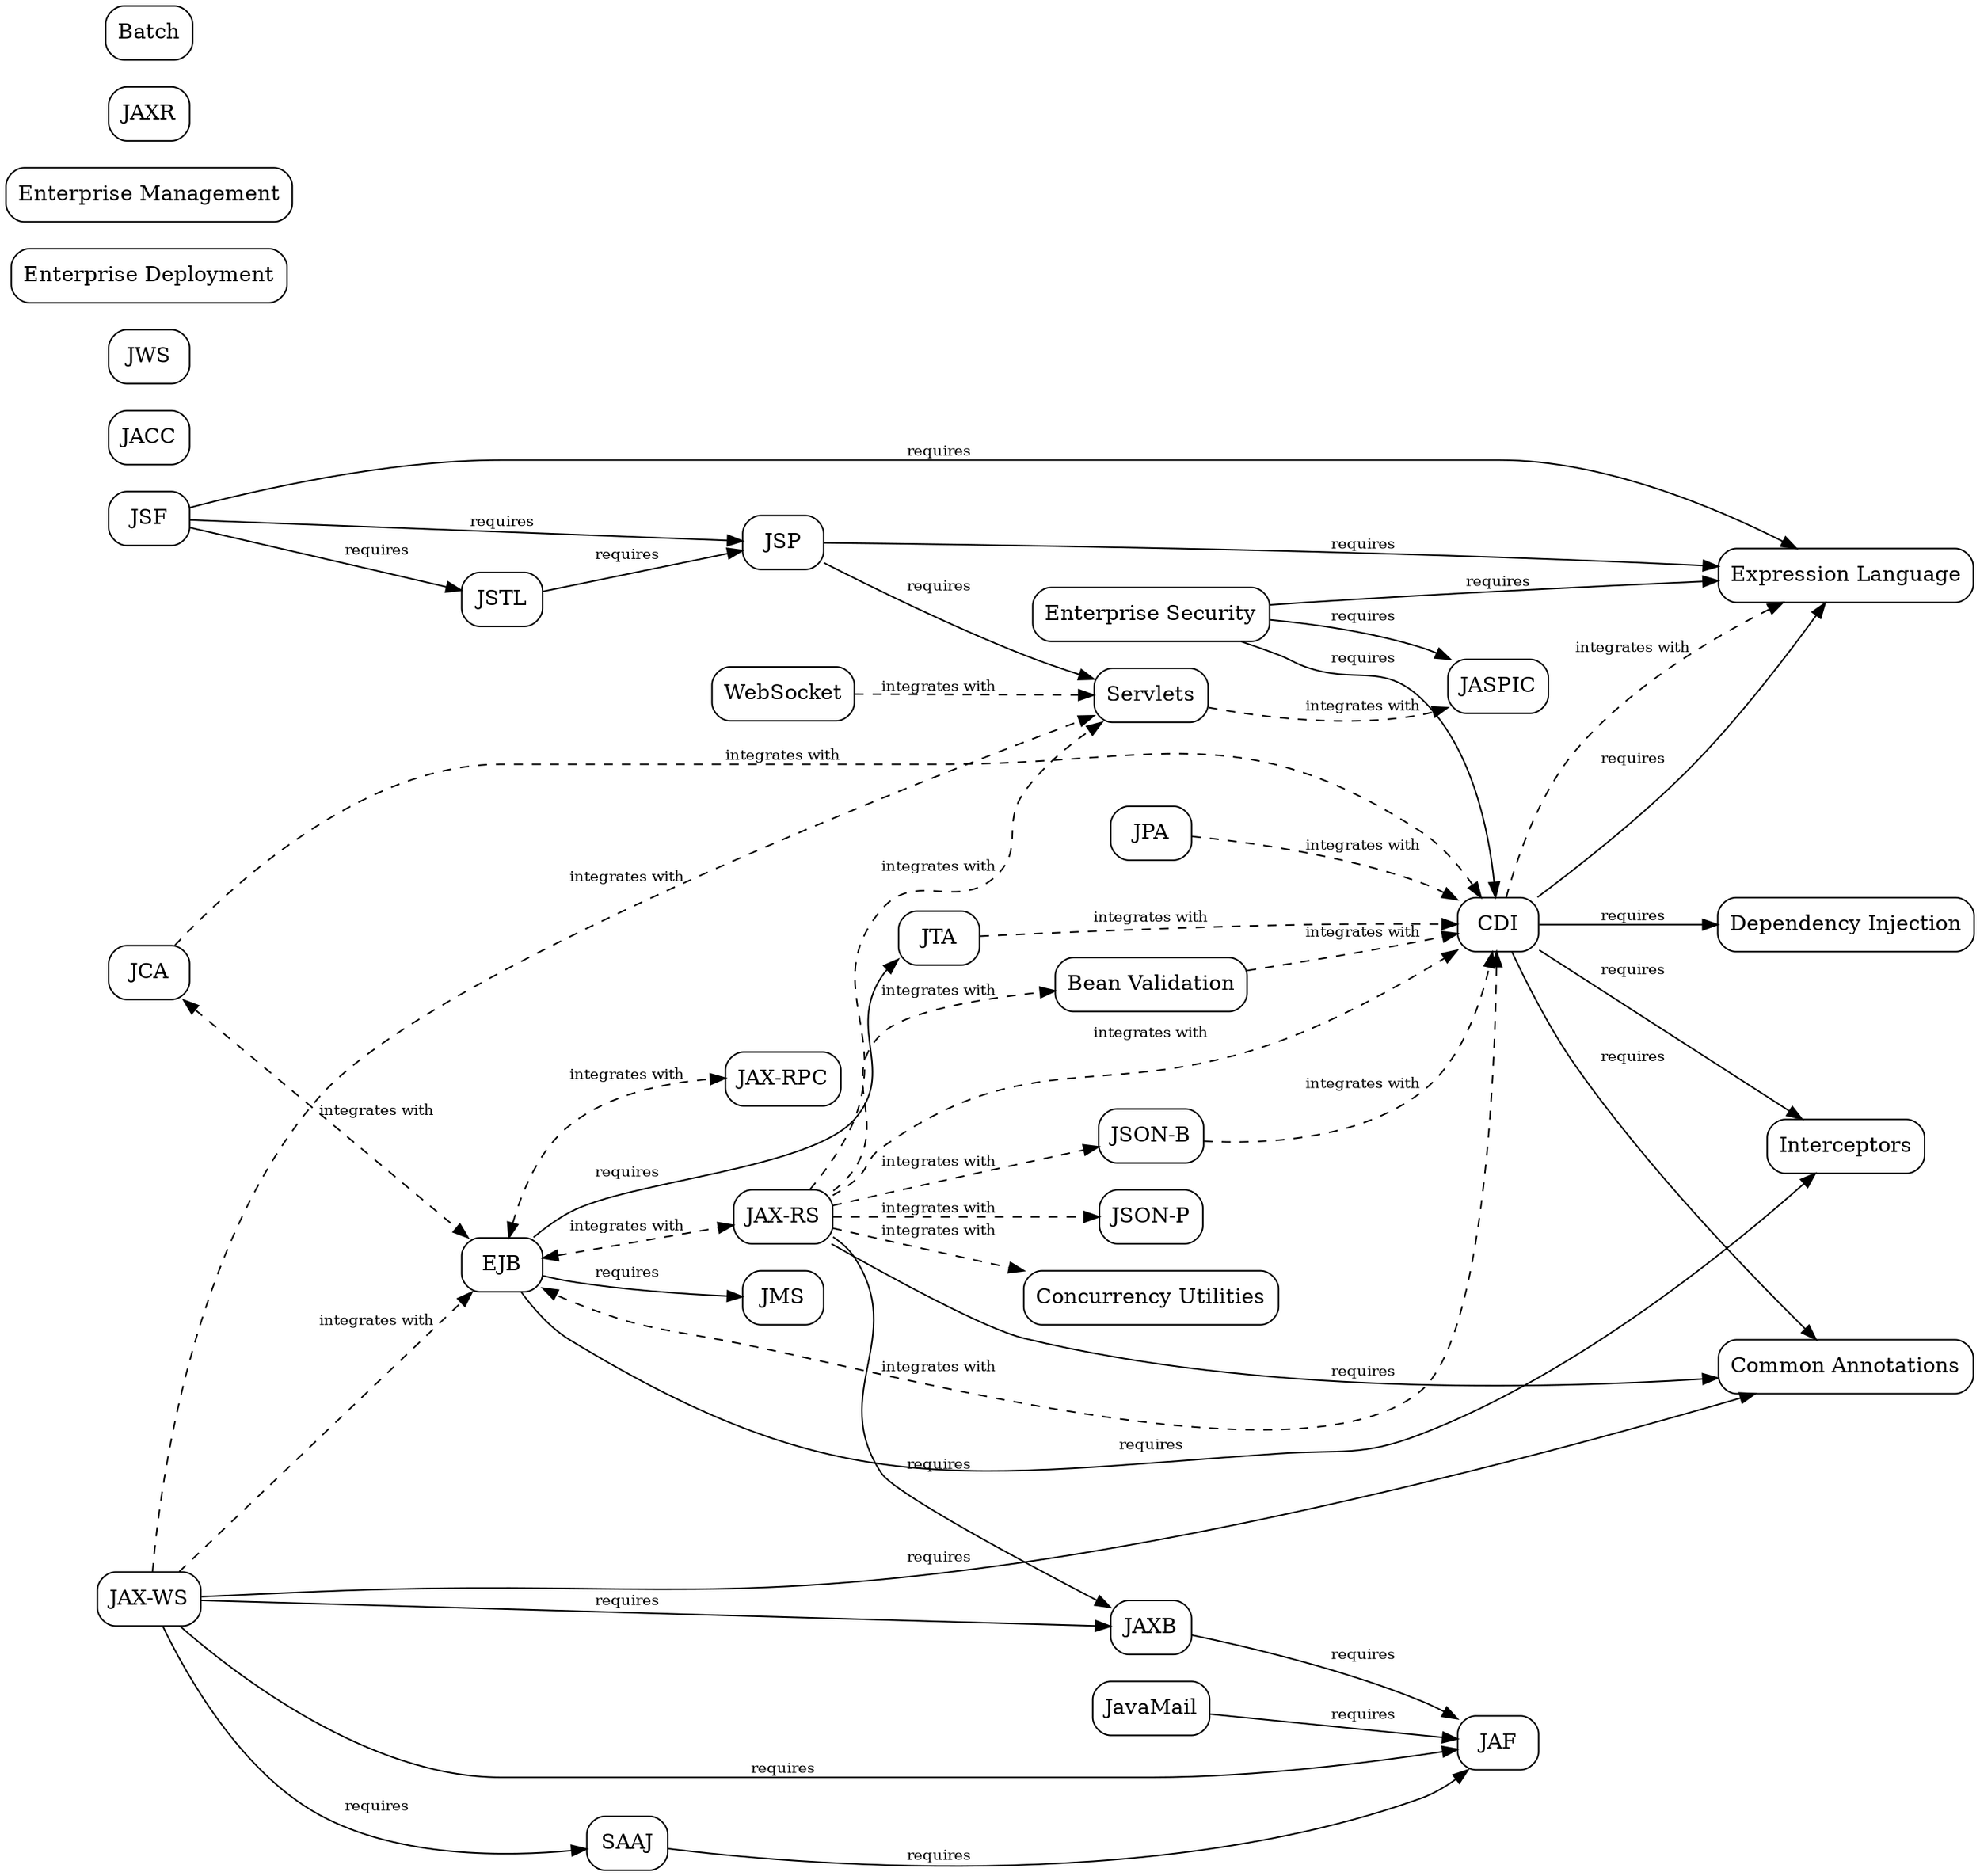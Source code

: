 /********************************************************************************
 * Copyright (c) 2018 Contributors to the Eclipse Foundation
 * 
 * See the NOTICE file(s) distributed with this work for additional
 * information regarding copyright ownership.
 * 
 * This program and the accompanying materials are made available under the
 * terms of the Eclipse Distribution License v. 1.0 which is available at
 * http://www.eclipse.org/org/documents/edl-v10.php.
 * 
 * SPDX-License-Identifier: BSD-3-Clause
 ********************************************************************************/

// This file defines a graph of the relationship between the Jakarta EE specs.
//
// Render using Graphviz.
// e.g. 
// > dot specs.dot -Tsvg > specs.svg
//

digraph G {
	rankdir=LR;
	rank=same;

	// "Specification" nodes
	node[ shape=box, style="rounded" ];
	ca[ label="Common Annotations" ];
	ejb[ label="EJB" ];
	el[ label="Expression Language" ];
	es[ label="Enterprise Security" ];
	interceptors[ label="Interceptors" ];
	jacc[label="JACC"];
	jaf[ label="JAF" ];
	javamail[ label="JavaMail" ];
	jaspic[label="JASPIC"]; 
	jaxws[ label="JAX-WS" ];
	jws[ label="JWS" ];
	jaxb[ label="JAXB" ];
	jaxrs[ label="JAX-RS" ];
	jca[ label="JCA" ];
	jms[ label="JMS" ];
	jpa[ label="JPA" ];
	jsonb[ label="JSON-B" ];
	jsonp[ label="JSON-P" ];
	jsf[ label="JSF" ];
	jsp[ label="JSP" ];
	jstl[ label="JSTL" ];
	jta[ label="JTA" ];
	deployment[ label="Enterprise Deployment" ];
	management[ label="Enterprise Management" ];
	jaxr[ label="JAXR" ];
	servlet[ label="Servlets" ];
	websocket[ label="WebSocket" ];
	jaxrpc[ label="JAX-RPC" ];
	saaj[ label="SAAJ" ];
	cdi[ label="CDI" ];
	di[ label="Dependency Injection" ];
	bv[ label="Bean Validation" ];
	batch[ label="Batch" ];
	cu[ label="Concurrency Utilities" ];

	edge[ fontsize=10 ];

	// References between specifications.
	// e.g. EJB requires Interceptors, JTA, ...
	edge[ label="requires", style="solid" ];
	ejb -> interceptors;
	ejb -> jta;
	ejb -> jms;
	jsf -> jsp;
	jsf -> el;
	jsf -> jstl;
	jstl -> jsp;
	jsp -> servlet;
	jsp -> el;
	javamail -> jaf;
	jaxws -> jaf;
	es -> jaspic;
	es -> cdi;
	es -> el;
	cdi -> di;
	cdi -> interceptors;
	cdi -> el;
	cdi -> ca;
	jaxrs -> ca;
	jaxrs -> jaxb;
	jaxws -> ca;
	jaxws -> saaj;
	jaxws -> jaxb;
	jaxb -> jaf;
	saaj -> jaf;

	// Integrations between specifications.
	edge[ label="integrates with", style="dashed" ];
	cdi -> ejb[ dir="both" ];
	cdi -> el; // TODO: is EL really REQUIRED on Jakarta EE Platform Containers? CDI-EL integration is mandatory for JSP and JSF
	ejb -> jaxrs [ dir="both" ]; // TODO: both specs define integration semantics
	ejb -> jaxrpc [ dir="both" ]; // TODO: this is pruned so can't be considered required
	jaxrs -> servlet;
	jaxrs -> cdi;
	jaxrs -> bv;
	jaxrs -> jsonp;
	jaxrs -> jsonb;
	jaxrs -> cu;
	jaxws -> ejb; // TODO: only via JSR109?
	jaxws -> servlet;
	jca -> ejb[ dir="both" ]; // TODO: who really defines the relationship?
	jca -> cdi; // TODO: 21.5 says something about dependency injection. Is JCA really integrated with CDI?
	jpa -> cdi;
	bv -> cdi;
	jsonb -> cdi;
	jta -> cdi;
	servlet -> jaspic;
	websocket -> servlet; // TODO: is this integration REQUIRED on Jakarta EE Platform containers?
}

